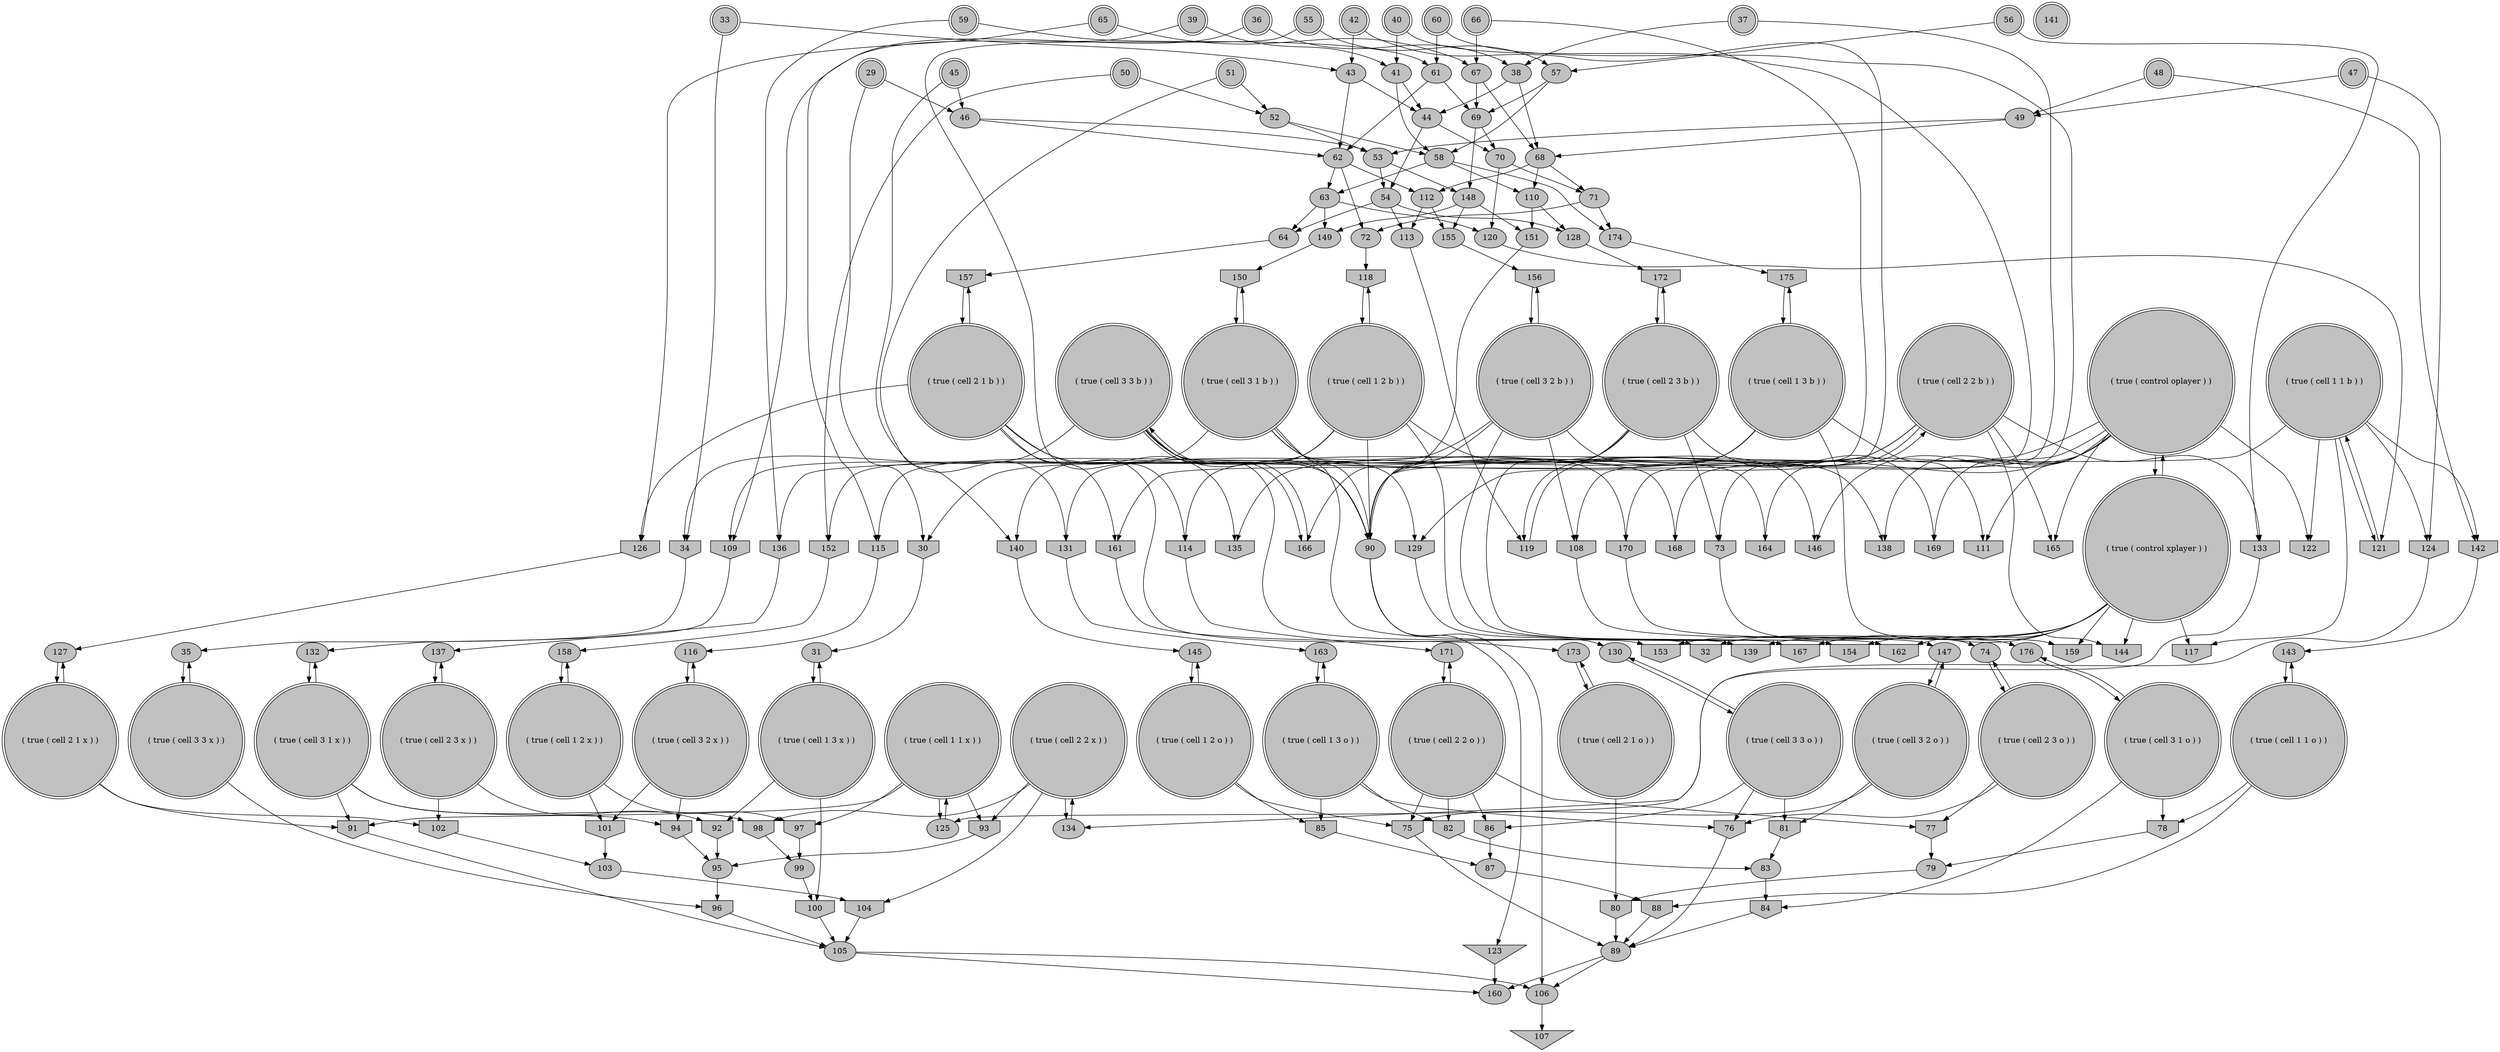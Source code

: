 digraph propNet {
"@0"[shape=doublecircle, style=filled, fillcolor=grey, label="( true ( control oplayer ) )
"];

"@22"->"@0"; 
"@1"[shape=doublecircle, style=filled, fillcolor=grey, label="( true ( cell 2 2 o ) )
"];

"@171"->"@1"; 
"@2"[shape=doublecircle, style=filled, fillcolor=grey, label="( true ( cell 1 1 x ) )
"];

"@125"->"@2"; 
"@3"[shape=doublecircle, style=filled, fillcolor=grey, label="( true ( cell 1 1 o ) )
"];

"@143"->"@3"; 
"@4"[shape=doublecircle, style=filled, fillcolor=grey, label="( true ( cell 1 2 o ) )
"];

"@145"->"@4"; 
"@5"[shape=doublecircle, style=filled, fillcolor=grey, label="( true ( cell 2 3 o ) )
"];

"@74"->"@5"; 
"@6"[shape=doublecircle, style=filled, fillcolor=grey, label="( true ( cell 3 2 b ) )
"];

"@156"->"@6"; 
"@7"[shape=doublecircle, style=filled, fillcolor=grey, label="( true ( cell 1 3 x ) )
"];

"@31"->"@7"; 
"@8"[shape=doublecircle, style=filled, fillcolor=grey, label="( true ( cell 3 3 x ) )
"];

"@35"->"@8"; 
"@9"[shape=doublecircle, style=filled, fillcolor=grey, label="( true ( cell 3 2 x ) )
"];

"@116"->"@9"; 
"@10"[shape=doublecircle, style=filled, fillcolor=grey, label="( true ( cell 2 1 b ) )
"];

"@157"->"@10"; 
"@11"[shape=doublecircle, style=filled, fillcolor=grey, label="( true ( cell 1 1 b ) )
"];

"@121"->"@11"; 
"@12"[shape=doublecircle, style=filled, fillcolor=grey, label="( true ( cell 2 3 b ) )
"];

"@172"->"@12"; 
"@13"[shape=doublecircle, style=filled, fillcolor=grey, label="( true ( cell 1 2 x ) )
"];

"@158"->"@13"; 
"@14"[shape=doublecircle, style=filled, fillcolor=grey, label="( true ( cell 3 2 o ) )
"];

"@147"->"@14"; 
"@15"[shape=doublecircle, style=filled, fillcolor=grey, label="( true ( cell 1 3 b ) )
"];

"@175"->"@15"; 
"@16"[shape=doublecircle, style=filled, fillcolor=grey, label="( true ( cell 3 1 x ) )
"];

"@132"->"@16"; 
"@17"[shape=doublecircle, style=filled, fillcolor=grey, label="( true ( cell 1 2 b ) )
"];

"@118"->"@17"; 
"@18"[shape=doublecircle, style=filled, fillcolor=grey, label="( true ( cell 2 1 x ) )
"];

"@127"->"@18"; 
"@19"[shape=doublecircle, style=filled, fillcolor=grey, label="( true ( cell 3 3 o ) )
"];

"@130"->"@19"; 
"@20"[shape=doublecircle, style=filled, fillcolor=grey, label="( true ( cell 3 3 b ) )
"];

"@166"->"@20"; 
"@21"[shape=doublecircle, style=filled, fillcolor=grey, label="( true ( cell 1 3 o ) )
"];

"@163"->"@21"; 
"@22"[shape=doublecircle, style=filled, fillcolor=grey, label="( true ( control xplayer ) )
"];

"@0"->"@22"; 
"@23"[shape=doublecircle, style=filled, fillcolor=grey, label="( true ( cell 3 1 b ) )
"];

"@150"->"@23"; 
"@24"[shape=doublecircle, style=filled, fillcolor=grey, label="( true ( cell 2 1 o ) )
"];

"@173"->"@24"; 
"@25"[shape=doublecircle, style=filled, fillcolor=grey, label="( true ( cell 2 2 x ) )
"];

"@134"->"@25"; 
"@26"[shape=doublecircle, style=filled, fillcolor=grey, label="( true ( cell 2 2 b ) )
"];

"@119"->"@26"; 
"@27"[shape=doublecircle, style=filled, fillcolor=grey, label="( true ( cell 3 1 o ) )
"];

"@176"->"@27"; 
"@28"[shape=doublecircle, style=filled, fillcolor=grey, label="( true ( cell 2 3 x ) )
"];

"@137"->"@28"; 
"@29"[shape=doublecircle, style=filled, fillcolor=grey, label="29"];

"@30"[shape=invhouse, style=filled, fillcolor=grey, label="30"];
"@29"->"@30"; "@15"->"@30"; 
"@31"[shape=ellipse, style=filled, fillcolor=grey, label="31"];
"@7"->"@31"; "@30"->"@31"; 
"@32"[shape=invhouse, style=filled, fillcolor=grey, label="32"];
"@22"->"@32"; "@20"->"@32"; 
"@33"[shape=doublecircle, style=filled, fillcolor=grey, label="33"];

"@34"[shape=invhouse, style=filled, fillcolor=grey, label="34"];
"@33"->"@34"; "@20"->"@34"; 
"@35"[shape=ellipse, style=filled, fillcolor=grey, label="35"];
"@8"->"@35"; "@34"->"@35"; 
"@36"[shape=doublecircle, style=filled, fillcolor=grey, label="36"];

"@37"[shape=doublecircle, style=filled, fillcolor=grey, label="37"];

"@38"[shape=ellipse, style=filled, fillcolor=grey, label="38"];
"@36"->"@38"; "@37"->"@38"; 
"@39"[shape=doublecircle, style=filled, fillcolor=grey, label="39"];

"@40"[shape=doublecircle, style=filled, fillcolor=grey, label="40"];

"@41"[shape=ellipse, style=filled, fillcolor=grey, label="41"];
"@39"->"@41"; "@40"->"@41"; 
"@42"[shape=doublecircle, style=filled, fillcolor=grey, label="42"];

"@43"[shape=ellipse, style=filled, fillcolor=grey, label="43"];
"@33"->"@43"; "@42"->"@43"; 
"@44"[shape=ellipse, style=filled, fillcolor=grey, label="44"];
"@38"->"@44"; "@41"->"@44"; "@43"->"@44"; 
"@45"[shape=doublecircle, style=filled, fillcolor=grey, label="45"];

"@46"[shape=ellipse, style=filled, fillcolor=grey, label="46"];
"@45"->"@46"; "@29"->"@46"; 
"@47"[shape=doublecircle, style=filled, fillcolor=grey, label="47"];

"@48"[shape=doublecircle, style=filled, fillcolor=grey, label="48"];

"@49"[shape=ellipse, style=filled, fillcolor=grey, label="49"];
"@47"->"@49"; "@48"->"@49"; 
"@50"[shape=doublecircle, style=filled, fillcolor=grey, label="50"];

"@51"[shape=doublecircle, style=filled, fillcolor=grey, label="51"];

"@52"[shape=ellipse, style=filled, fillcolor=grey, label="52"];
"@50"->"@52"; "@51"->"@52"; 
"@53"[shape=ellipse, style=filled, fillcolor=grey, label="53"];
"@46"->"@53"; "@49"->"@53"; "@52"->"@53"; 
"@54"[shape=ellipse, style=filled, fillcolor=grey, label="54"];
"@44"->"@54"; "@53"->"@54"; 
"@55"[shape=doublecircle, style=filled, fillcolor=grey, label="55"];

"@56"[shape=doublecircle, style=filled, fillcolor=grey, label="56"];

"@57"[shape=ellipse, style=filled, fillcolor=grey, label="57"];
"@55"->"@57"; "@56"->"@57"; 
"@58"[shape=ellipse, style=filled, fillcolor=grey, label="58"];
"@41"->"@58"; "@52"->"@58"; "@57"->"@58"; 
"@59"[shape=doublecircle, style=filled, fillcolor=grey, label="59"];

"@60"[shape=doublecircle, style=filled, fillcolor=grey, label="60"];

"@61"[shape=ellipse, style=filled, fillcolor=grey, label="61"];
"@59"->"@61"; "@60"->"@61"; 
"@62"[shape=ellipse, style=filled, fillcolor=grey, label="62"];
"@43"->"@62"; "@61"->"@62"; "@46"->"@62"; 
"@63"[shape=ellipse, style=filled, fillcolor=grey, label="63"];
"@58"->"@63"; "@62"->"@63"; 
"@64"[shape=ellipse, style=filled, fillcolor=grey, label="64"];
"@54"->"@64"; "@63"->"@64"; 
"@65"[shape=doublecircle, style=filled, fillcolor=grey, label="65"];

"@66"[shape=doublecircle, style=filled, fillcolor=grey, label="66"];

"@67"[shape=ellipse, style=filled, fillcolor=grey, label="67"];
"@65"->"@67"; "@66"->"@67"; 
"@68"[shape=ellipse, style=filled, fillcolor=grey, label="68"];
"@38"->"@68"; "@67"->"@68"; "@49"->"@68"; 
"@69"[shape=ellipse, style=filled, fillcolor=grey, label="69"];
"@61"->"@69"; "@67"->"@69"; "@57"->"@69"; 
"@70"[shape=ellipse, style=filled, fillcolor=grey, label="70"];
"@44"->"@70"; "@69"->"@70"; 
"@71"[shape=ellipse, style=filled, fillcolor=grey, label="71"];
"@68"->"@71"; "@70"->"@71"; 
"@72"[shape=ellipse, style=filled, fillcolor=grey, label="72"];
"@62"->"@72"; "@71"->"@72"; 
"@73"[shape=invhouse, style=filled, fillcolor=grey, label="73"];
"@12"->"@73"; "@60"->"@73"; 
"@74"[shape=ellipse, style=filled, fillcolor=grey, label="74"];
"@73"->"@74"; "@5"->"@74"; 
"@75"[shape=invhouse, style=filled, fillcolor=grey, label="75"];
"@1"->"@75"; "@14"->"@75"; "@4"->"@75"; 
"@76"[shape=invhouse, style=filled, fillcolor=grey, label="76"];
"@19"->"@76"; "@5"->"@76"; "@21"->"@76"; 
"@77"[shape=invhouse, style=filled, fillcolor=grey, label="77"];
"@1"->"@77"; "@5"->"@77"; 
"@78"[shape=invhouse, style=filled, fillcolor=grey, label="78"];
"@27"->"@78"; "@3"->"@78"; 
"@79"[shape=ellipse, style=filled, fillcolor=grey, label="79"];
"@77"->"@79"; "@78"->"@79"; 
"@80"[shape=invhouse, style=filled, fillcolor=grey, label="80"];
"@79"->"@80"; "@24"->"@80"; 
"@81"[shape=invhouse, style=filled, fillcolor=grey, label="81"];
"@19"->"@81"; "@14"->"@81"; 
"@82"[shape=invhouse, style=filled, fillcolor=grey, label="82"];
"@1"->"@82"; "@21"->"@82"; 
"@83"[shape=ellipse, style=filled, fillcolor=grey, label="83"];
"@81"->"@83"; "@82"->"@83"; 
"@84"[shape=invhouse, style=filled, fillcolor=grey, label="84"];
"@83"->"@84"; "@27"->"@84"; 
"@85"[shape=invhouse, style=filled, fillcolor=grey, label="85"];
"@21"->"@85"; "@4"->"@85"; 
"@86"[shape=invhouse, style=filled, fillcolor=grey, label="86"];
"@19"->"@86"; "@1"->"@86"; 
"@87"[shape=ellipse, style=filled, fillcolor=grey, label="87"];
"@85"->"@87"; "@86"->"@87"; 
"@88"[shape=invhouse, style=filled, fillcolor=grey, label="88"];
"@87"->"@88"; "@3"->"@88"; 
"@89"[shape=ellipse, style=filled, fillcolor=grey, label="89"];
"@75"->"@89"; "@76"->"@89"; "@80"->"@89"; "@84"->"@89"; "@88"->"@89"; 
"@90"[shape=ellipse, style=filled, fillcolor=grey, label="90"];
"@15"->"@90"; "@12"->"@90"; "@6"->"@90"; "@10"->"@90"; "@26"->"@90"; "@17"->"@90"; "@11"->"@90"; "@20"->"@90"; "@23"->"@90"; 
"@91"[shape=invhouse, style=filled, fillcolor=grey, label="91"];
"@18"->"@91"; "@16"->"@91"; "@2"->"@91"; 
"@92"[shape=invhouse, style=filled, fillcolor=grey, label="92"];
"@7"->"@92"; "@28"->"@92"; 
"@93"[shape=invhouse, style=filled, fillcolor=grey, label="93"];
"@2"->"@93"; "@25"->"@93"; 
"@94"[shape=invhouse, style=filled, fillcolor=grey, label="94"];
"@16"->"@94"; "@9"->"@94"; 
"@95"[shape=ellipse, style=filled, fillcolor=grey, label="95"];
"@92"->"@95"; "@93"->"@95"; "@94"->"@95"; 
"@96"[shape=invhouse, style=filled, fillcolor=grey, label="96"];
"@95"->"@96"; "@8"->"@96"; 
"@97"[shape=invhouse, style=filled, fillcolor=grey, label="97"];
"@13"->"@97"; "@2"->"@97"; 
"@98"[shape=invhouse, style=filled, fillcolor=grey, label="98"];
"@16"->"@98"; "@25"->"@98"; 
"@99"[shape=ellipse, style=filled, fillcolor=grey, label="99"];
"@97"->"@99"; "@98"->"@99"; 
"@100"[shape=invhouse, style=filled, fillcolor=grey, label="100"];
"@99"->"@100"; "@7"->"@100"; 
"@101"[shape=invhouse, style=filled, fillcolor=grey, label="101"];
"@13"->"@101"; "@9"->"@101"; 
"@102"[shape=invhouse, style=filled, fillcolor=grey, label="102"];
"@18"->"@102"; "@28"->"@102"; 
"@103"[shape=ellipse, style=filled, fillcolor=grey, label="103"];
"@101"->"@103"; "@102"->"@103"; 
"@104"[shape=invhouse, style=filled, fillcolor=grey, label="104"];
"@103"->"@104"; "@25"->"@104"; 
"@105"[shape=ellipse, style=filled, fillcolor=grey, label="105"];
"@91"->"@105"; "@96"->"@105"; "@100"->"@105"; "@104"->"@105"; 
"@106"[shape=ellipse, style=filled, fillcolor=grey, label="106"];
"@89"->"@106"; "@90"->"@106"; "@105"->"@106"; 
"@107"[shape=invtriangle, style=filled, fillcolor=grey, label="107"];
"@106"->"@107"; 
"@108"[shape=invhouse, style=filled, fillcolor=grey, label="108"];
"@6"->"@108"; "@40"->"@108"; 
"@109"[shape=invhouse, style=filled, fillcolor=grey, label="109"];
"@36"->"@109"; "@23"->"@109"; 
"@110"[shape=ellipse, style=filled, fillcolor=grey, label="110"];
"@68"->"@110"; "@58"->"@110"; 
"@111"[shape=invhouse, style=filled, fillcolor=grey, label="111"];
"@15"->"@111"; "@0"->"@111"; 
"@112"[shape=ellipse, style=filled, fillcolor=grey, label="112"];
"@68"->"@112"; "@62"->"@112"; 
"@113"[shape=ellipse, style=filled, fillcolor=grey, label="113"];
"@54"->"@113"; "@112"->"@113"; 
"@114"[shape=invhouse, style=filled, fillcolor=grey, label="114"];
"@26"->"@114"; "@55"->"@114"; 
"@115"[shape=invhouse, style=filled, fillcolor=grey, label="115"];
"@39"->"@115"; "@6"->"@115"; 
"@116"[shape=ellipse, style=filled, fillcolor=grey, label="116"];
"@115"->"@116"; "@9"->"@116"; 
"@117"[shape=invhouse, style=filled, fillcolor=grey, label="117"];
"@22"->"@117"; "@11"->"@117"; 
"@118"[shape=invhouse, style=filled, fillcolor=grey, label="118"];
"@72"->"@118"; "@17"->"@118"; 
"@119"[shape=invhouse, style=filled, fillcolor=grey, label="119"];
"@113"->"@119"; "@26"->"@119"; 
"@120"[shape=ellipse, style=filled, fillcolor=grey, label="120"];
"@70"->"@120"; "@63"->"@120"; 
"@121"[shape=invhouse, style=filled, fillcolor=grey, label="121"];
"@120"->"@121"; "@11"->"@121"; 
"@122"[shape=invhouse, style=filled, fillcolor=grey, label="122"];
"@0"->"@122"; "@11"->"@122"; 
"@123"[shape=invtriangle, style=filled, fillcolor=grey, label="123"];
"@90"->"@123"; 
"@124"[shape=invhouse, style=filled, fillcolor=grey, label="124"];
"@11"->"@124"; "@47"->"@124"; 
"@125"[shape=ellipse, style=filled, fillcolor=grey, label="125"];
"@2"->"@125"; "@124"->"@125"; 
"@126"[shape=invhouse, style=filled, fillcolor=grey, label="126"];
"@10"->"@126"; "@65"->"@126"; 
"@127"[shape=ellipse, style=filled, fillcolor=grey, label="127"];
"@18"->"@127"; "@126"->"@127"; 
"@128"[shape=ellipse, style=filled, fillcolor=grey, label="128"];
"@54"->"@128"; "@110"->"@128"; 
"@129"[shape=invhouse, style=filled, fillcolor=grey, label="129"];
"@42"->"@129"; "@20"->"@129"; 
"@130"[shape=ellipse, style=filled, fillcolor=grey, label="130"];
"@19"->"@130"; "@129"->"@130"; 
"@131"[shape=invhouse, style=filled, fillcolor=grey, label="131"];
"@15"->"@131"; "@45"->"@131"; 
"@132"[shape=ellipse, style=filled, fillcolor=grey, label="132"];
"@16"->"@132"; "@109"->"@132"; 
"@133"[shape=invhouse, style=filled, fillcolor=grey, label="133"];
"@26"->"@133"; "@56"->"@133"; 
"@134"[shape=ellipse, style=filled, fillcolor=grey, label="134"];
"@133"->"@134"; "@25"->"@134"; 
"@135"[shape=invhouse, style=filled, fillcolor=grey, label="135"];
"@10"->"@135"; "@0"->"@135"; 
"@136"[shape=invhouse, style=filled, fillcolor=grey, label="136"];
"@59"->"@136"; "@12"->"@136"; 
"@137"[shape=ellipse, style=filled, fillcolor=grey, label="137"];
"@28"->"@137"; "@136"->"@137"; 
"@138"[shape=invhouse, style=filled, fillcolor=grey, label="138"];
"@6"->"@138"; "@0"->"@138"; 
"@139"[shape=invhouse, style=filled, fillcolor=grey, label="139"];
"@22"->"@139"; "@23"->"@139"; 
"@140"[shape=invhouse, style=filled, fillcolor=grey, label="140"];
"@17"->"@140"; "@51"->"@140"; 
"@141"[shape=doublecircle, style=filled, fillcolor=grey, label="141"];

"@142"[shape=invhouse, style=filled, fillcolor=grey, label="142"];
"@48"->"@142"; "@11"->"@142"; 
"@143"[shape=ellipse, style=filled, fillcolor=grey, label="143"];
"@3"->"@143"; "@142"->"@143"; 
"@144"[shape=invhouse, style=filled, fillcolor=grey, label="144"];
"@22"->"@144"; "@26"->"@144"; 
"@145"[shape=ellipse, style=filled, fillcolor=grey, label="145"];
"@140"->"@145"; "@4"->"@145"; 
"@146"[shape=invhouse, style=filled, fillcolor=grey, label="146"];
"@0"->"@146"; "@17"->"@146"; 
"@147"[shape=ellipse, style=filled, fillcolor=grey, label="147"];
"@108"->"@147"; "@14"->"@147"; 
"@148"[shape=ellipse, style=filled, fillcolor=grey, label="148"];
"@53"->"@148"; "@69"->"@148"; 
"@149"[shape=ellipse, style=filled, fillcolor=grey, label="149"];
"@148"->"@149"; "@63"->"@149"; 
"@150"[shape=invhouse, style=filled, fillcolor=grey, label="150"];
"@149"->"@150"; "@23"->"@150"; 
"@151"[shape=ellipse, style=filled, fillcolor=grey, label="151"];
"@148"->"@151"; "@110"->"@151"; 
"@152"[shape=invhouse, style=filled, fillcolor=grey, label="152"];
"@50"->"@152"; "@17"->"@152"; 
"@153"[shape=invhouse, style=filled, fillcolor=grey, label="153"];
"@22"->"@153"; "@10"->"@153"; 
"@154"[shape=invhouse, style=filled, fillcolor=grey, label="154"];
"@22"->"@154"; "@6"->"@154"; 
"@155"[shape=ellipse, style=filled, fillcolor=grey, label="155"];
"@148"->"@155"; "@112"->"@155"; 
"@156"[shape=invhouse, style=filled, fillcolor=grey, label="156"];
"@155"->"@156"; "@6"->"@156"; 
"@157"[shape=invhouse, style=filled, fillcolor=grey, label="157"];
"@64"->"@157"; "@10"->"@157"; 
"@158"[shape=ellipse, style=filled, fillcolor=grey, label="158"];
"@13"->"@158"; "@152"->"@158"; 
"@159"[shape=invhouse, style=filled, fillcolor=grey, label="159"];
"@15"->"@159"; "@22"->"@159"; 
"@160"[shape=ellipse, style=filled, fillcolor=grey, label="160"];
"@123"->"@160"; "@89"->"@160"; "@105"->"@160"; 
"@161"[shape=invhouse, style=filled, fillcolor=grey, label="161"];
"@10"->"@161"; "@66"->"@161"; 
"@162"[shape=invhouse, style=filled, fillcolor=grey, label="162"];
"@12"->"@162"; "@22"->"@162"; 
"@163"[shape=ellipse, style=filled, fillcolor=grey, label="163"];
"@21"->"@163"; "@131"->"@163"; 
"@164"[shape=invhouse, style=filled, fillcolor=grey, label="164"];
"@0"->"@164"; "@23"->"@164"; 
"@165"[shape=invhouse, style=filled, fillcolor=grey, label="165"];
"@26"->"@165"; "@0"->"@165"; 
"@166"[shape=invhouse, style=filled, fillcolor=grey, label="166"];
"@151"->"@166"; "@20"->"@166"; 
"@167"[shape=invhouse, style=filled, fillcolor=grey, label="167"];
"@22"->"@167"; "@17"->"@167"; 
"@168"[shape=invhouse, style=filled, fillcolor=grey, label="168"];
"@0"->"@168"; "@20"->"@168"; 
"@169"[shape=invhouse, style=filled, fillcolor=grey, label="169"];
"@12"->"@169"; "@0"->"@169"; 
"@170"[shape=invhouse, style=filled, fillcolor=grey, label="170"];
"@37"->"@170"; "@23"->"@170"; 
"@171"[shape=ellipse, style=filled, fillcolor=grey, label="171"];
"@1"->"@171"; "@114"->"@171"; 
"@172"[shape=invhouse, style=filled, fillcolor=grey, label="172"];
"@128"->"@172"; "@12"->"@172"; 
"@173"[shape=ellipse, style=filled, fillcolor=grey, label="173"];
"@24"->"@173"; "@161"->"@173"; 
"@174"[shape=ellipse, style=filled, fillcolor=grey, label="174"];
"@58"->"@174"; "@71"->"@174"; 
"@175"[shape=invhouse, style=filled, fillcolor=grey, label="175"];
"@174"->"@175"; "@15"->"@175"; 
"@176"[shape=ellipse, style=filled, fillcolor=grey, label="176"];
"@27"->"@176"; "@170"->"@176"; 
}
